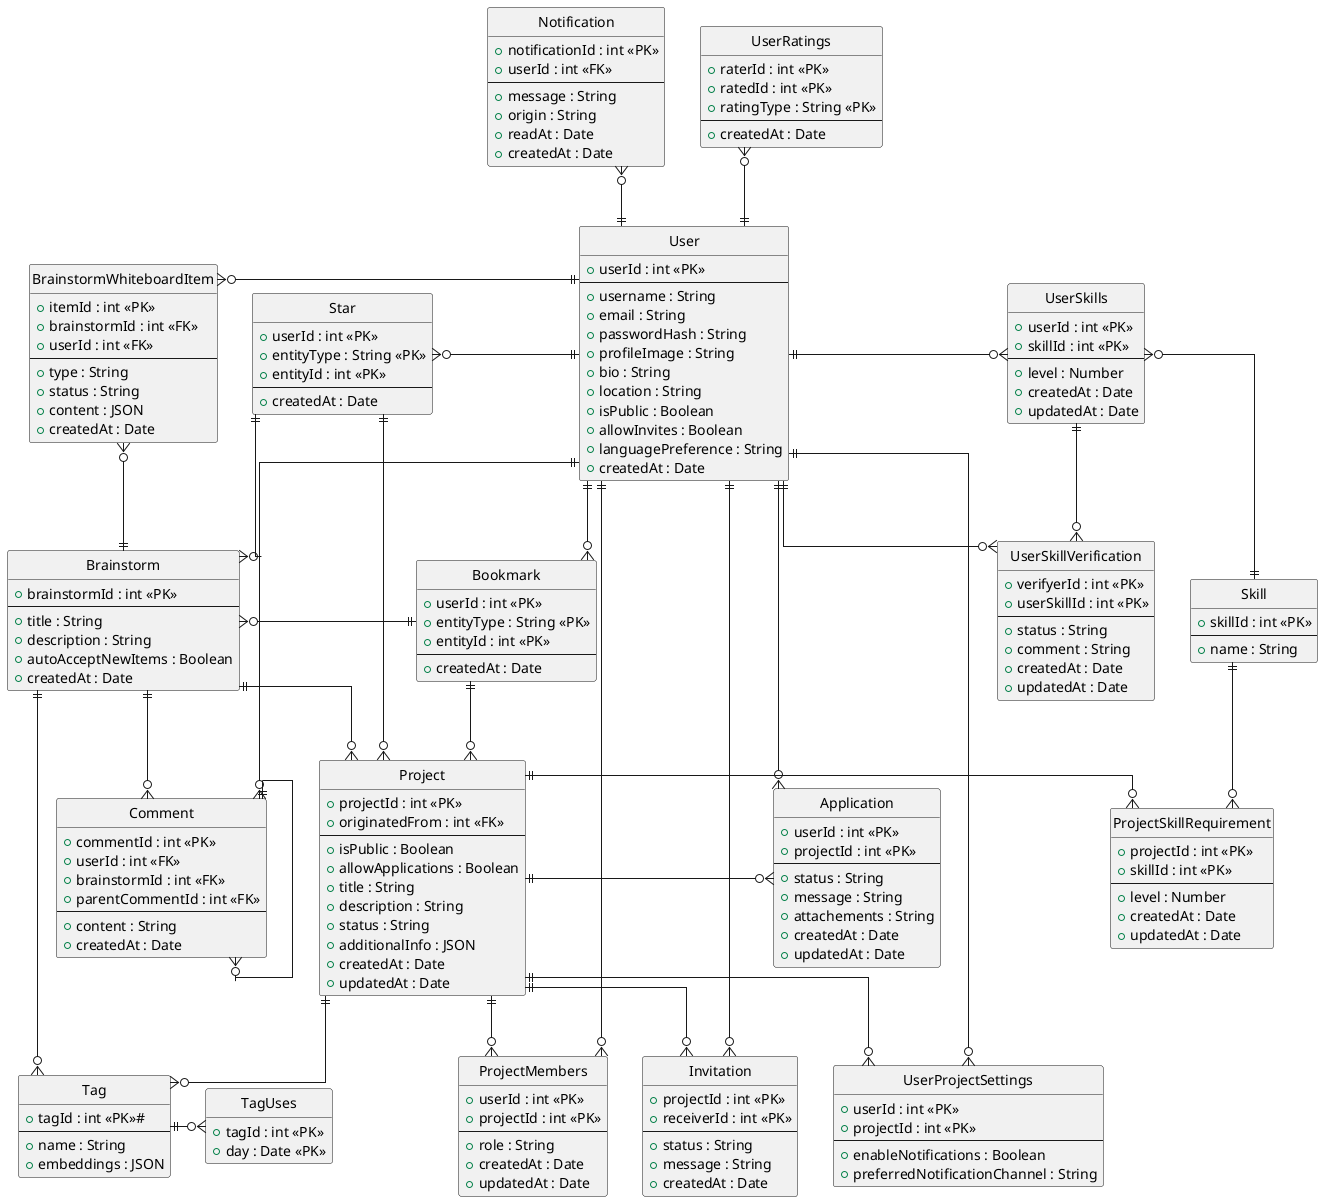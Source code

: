 @startuml ERDiagramm
skinparam linetype ortho
hide circle
hide empty methods

' tags text search (in usecases und Datenbanken und techstech einbauen), brainstorm moderation settings

entity User {
    + userId : int <<PK>>
    --
    + username : String
    + email : String
    + passwordHash : String
    + profileImage : String
    + bio : String
    + location : String
    + isPublic : Boolean
    + allowInvites : Boolean
    + languagePreference : String
    + createdAt : Date
}

entity UserRatings {
    + raterId : int <<PK>>
    + ratedId : int <<PK>>
    + ratingType : String <<PK>>
    --
    + createdAt : Date
}

entity Project {
    + projectId : int <<PK>>
    + originatedFrom : int <<FK>>
    --
    + isPublic : Boolean
    + allowApplications : Boolean
    + title : String
    + description : String
    + status : String
    + additionalInfo : JSON
    + createdAt : Date
    + updatedAt : Date
}

entity UserProjectSettings {
    + userId : int <<PK>>
    + projectId : int <<PK>>
    --
    + enableNotifications : Boolean
    + preferredNotificationChannel : String
}

entity ProjectMembers {
    + userId : int <<PK>>
    + projectId : int <<PK>>
    --
    + role : String
    + createdAt : Date
    + updatedAt : Date
}

entity Skill {
    + skillId : int <<PK>>
    --
    + name : String
}

entity UserSkills {
    + userId : int <<PK>>
    + skillId : int <<PK>>
    --
    + level : Number
    + createdAt : Date
    + updatedAt : Date
}

entity UserSkillVerification {
    + verifyerId : int <<PK>>
    + userSkillId : int <<PK>>
    --
    + status : String
    + comment : String
    + createdAt : Date
    + updatedAt : Date
}

entity ProjectSkillRequirement {
    + projectId : int <<PK>>
    + skillId : int <<PK>>
    --
    + level : Number
    + createdAt : Date
    + updatedAt : Date
}

entity Application {
    + userId : int <<PK>>
    + projectId : int <<PK>>
    --
    + status : String
    + message : String
    + attachements : String
    + createdAt : Date
    + updatedAt : Date
}

entity Invitation {
    + projectId : int <<PK>>
    + receiverId : int <<PK>>
    --
    + status : String
    + message : String
    + createdAt : Date
}

entity Tag {
    + tagId : int <<PK>>#
    --
    + name : String
    + embeddings : JSON
}

entity TagUses {
    + tagId : int <<PK>>
    + day : Date <<PK>>
}

entity Notification {
    + notificationId : int <<PK>>
    + userId : int <<FK>>
    --
    + message : String
    + origin : String
    + readAt : Date
    + createdAt : Date
}

entity Bookmark {
    + userId : int <<PK>>
    + entityType : String <<PK>>
    + entityId : int <<PK>>
    --
    + createdAt : Date
}

entity Brainstorm {
    + brainstormId : int <<PK>>
    --
    + title : String
    + description : String
    + autoAcceptNewItems : Boolean
    + createdAt : Date
}

entity BrainstormWhiteboardItem {
    + itemId : int <<PK>>
    + brainstormId : int <<FK>>
    + userId : int <<FK>>
    --
    + type : String
    + status : String
    + content : JSON
    + createdAt : Date
}

entity Comment {
    + commentId : int <<PK>>
    + userId : int <<FK>>
    + brainstormId : int <<FK>>
    + parentCommentId : int <<FK>>
    --
    + content : String
    + createdAt : Date
}

entity Star {
    + userId : int <<PK>>
    + entityType : String <<PK>>
    + entityId : int <<PK>>
    --
    + createdAt : Date
}

Comment ||--o{ Comment

User ||-u-o{ UserRatings
User ||--o{ ProjectMembers
User ||-r-o{ UserSkills
User ||--o{ UserSkillVerification
User ||--o{ UserProjectSettings
User ||--o{ Application
User ||--o{ Invitation
User ||-u-o{ Notification
User ||--o{ Bookmark
User ||--o{ Comment
User ||-l-o{ Star
User ||-l-o{ BrainstormWhiteboardItem

Project ||--o{ Tag
Project ||-r-o{ ProjectSkillRequirement
Project ||--o{ ProjectMembers
Project ||--o{ UserProjectSettings
Project ||-r-o{ Application
Project ||--o{ Invitation

Application -[hidden]- UserProjectSettings
Application -r[hidden]- Invitation
Bookmark -r[hidden]- ProjectMembers

Skill ||-l-o{ UserSkills
Skill ||--o{ ProjectSkillRequirement

Brainstorm ||--o{ Project
Brainstorm ||--o{ Comment
Brainstorm ||--o{ Tag
Brainstorm ||-u-o{ BrainstormWhiteboardItem

UserSkills ||--o{ UserSkillVerification

Bookmark ||--o{ Project
Bookmark ||-l-o{ Brainstorm

Star ||--o{ Project
Star ||--o{ Brainstorm

Tag ||-r-o{ TagUses

@enduml

